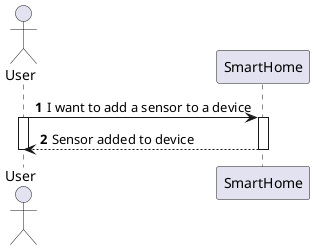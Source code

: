 @startuml
'https://plantuml.com/sequence-diagram

!pragma layout smetana

autonumber

actor "User" as User
participant "SmartHome" as SH

User -> SH : I want to add a sensor to a device
activate SH
activate User

SH --> User : Sensor added to device
deactivate SH
deactivate User

@enduml